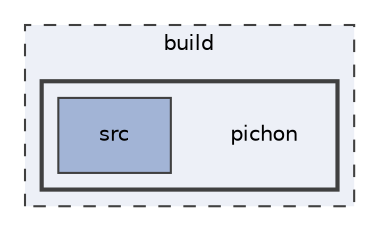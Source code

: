 digraph "/home/francisco/Projects/gameEngines/Pong/build/pichon"
{
 // LATEX_PDF_SIZE
  edge [fontname="Helvetica",fontsize="10",labelfontname="Helvetica",labelfontsize="10"];
  node [fontname="Helvetica",fontsize="10",shape=record];
  compound=true
  subgraph clusterdir_4fef79e7177ba769987a8da36c892c5f {
    graph [ bgcolor="#edf0f7", pencolor="grey25", style="filled,dashed,", label="build", fontname="Helvetica", fontsize="10", URL="dir_4fef79e7177ba769987a8da36c892c5f.html"]
  subgraph clusterdir_48751a7b66eb1593b1a1effa2cef9ac6 {
    graph [ bgcolor="#edf0f7", pencolor="grey25", style="filled,bold,", label="", fontname="Helvetica", fontsize="10", URL="dir_48751a7b66eb1593b1a1effa2cef9ac6.html"]
    dir_48751a7b66eb1593b1a1effa2cef9ac6 [shape=plaintext, label="pichon"];
  dir_f1bdcd2105bfab5c3aec1fe845f8c36e [shape=box, label="src", style="filled,", fillcolor="#a2b4d6", color="grey25", URL="dir_f1bdcd2105bfab5c3aec1fe845f8c36e.html"];
  }
  }
}
